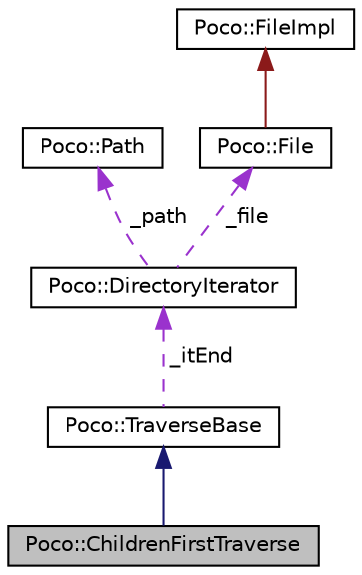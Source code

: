 digraph "Poco::ChildrenFirstTraverse"
{
 // LATEX_PDF_SIZE
  edge [fontname="Helvetica",fontsize="10",labelfontname="Helvetica",labelfontsize="10"];
  node [fontname="Helvetica",fontsize="10",shape=record];
  Node1 [label="Poco::ChildrenFirstTraverse",height=0.2,width=0.4,color="black", fillcolor="grey75", style="filled", fontcolor="black",tooltip=" "];
  Node2 -> Node1 [dir="back",color="midnightblue",fontsize="10",style="solid"];
  Node2 [label="Poco::TraverseBase",height=0.2,width=0.4,color="black", fillcolor="white", style="filled",URL="$classPoco_1_1TraverseBase.html",tooltip=" "];
  Node3 -> Node2 [dir="back",color="darkorchid3",fontsize="10",style="dashed",label=" _itEnd" ];
  Node3 [label="Poco::DirectoryIterator",height=0.2,width=0.4,color="black", fillcolor="white", style="filled",URL="$classPoco_1_1DirectoryIterator.html",tooltip=" "];
  Node4 -> Node3 [dir="back",color="darkorchid3",fontsize="10",style="dashed",label=" _path" ];
  Node4 [label="Poco::Path",height=0.2,width=0.4,color="black", fillcolor="white", style="filled",URL="$classPoco_1_1Path.html",tooltip=" "];
  Node5 -> Node3 [dir="back",color="darkorchid3",fontsize="10",style="dashed",label=" _file" ];
  Node5 [label="Poco::File",height=0.2,width=0.4,color="black", fillcolor="white", style="filled",URL="$classPoco_1_1File.html",tooltip=" "];
  Node6 -> Node5 [dir="back",color="firebrick4",fontsize="10",style="solid"];
  Node6 [label="Poco::FileImpl",height=0.2,width=0.4,color="black", fillcolor="white", style="filled",URL="$classPoco_1_1FileImpl.html",tooltip=" "];
}
